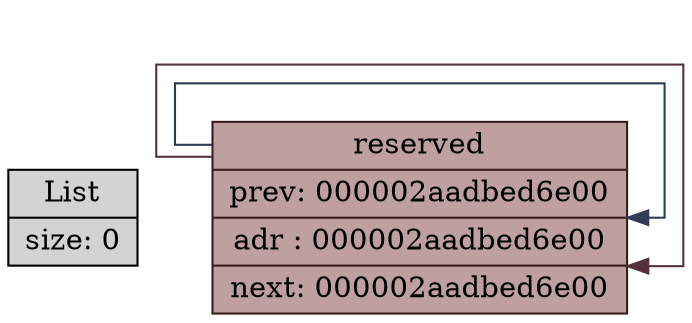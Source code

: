 digraph G{
rankdir=LR;node [shape=record,style="filled"];
splines=ortho;
info [label = "List | size: 0 "]info->node000002aadbed6e00 [style=invis, weight = 100]
node000002aadbed6e00 [label="reserved|prev: 000002aadbed6e00|adr : 000002aadbed6e00|next: 000002aadbed6e00",fillcolor="#BEA0A0",color="#361C1C"];
node000002aadbed6e00->node000002aadbed6e00 [style=invis, weight = 100]
node000002aadbed6e00->node000002aadbed6e00 [color="#303C54",constraint=false];
node000002aadbed6e00->node000002aadbed6e00 [color="#54303c",constraint=false];
}